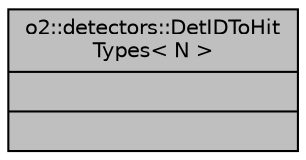 digraph "o2::detectors::DetIDToHitTypes&lt; N &gt;"
{
 // INTERACTIVE_SVG=YES
  bgcolor="transparent";
  edge [fontname="Helvetica",fontsize="10",labelfontname="Helvetica",labelfontsize="10"];
  node [fontname="Helvetica",fontsize="10",shape=record];
  Node1 [label="{o2::detectors::DetIDToHit\lTypes\< N \>\n||}",height=0.2,width=0.4,color="black", fillcolor="grey75", style="filled", fontcolor="black"];
}
